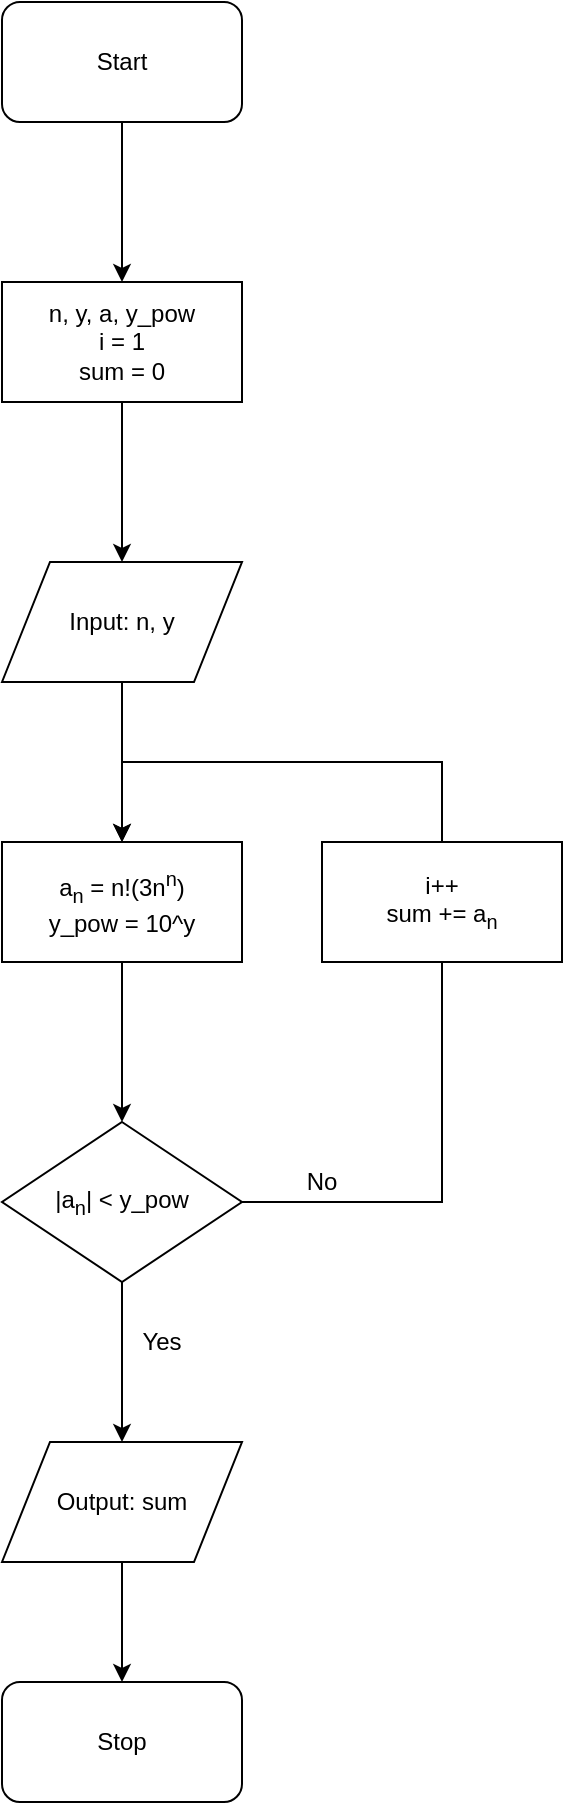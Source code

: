 <mxfile version="12.4.2" type="device" pages="1"><diagram id="_7vHC6qNqx0v2GgGOK0Z" name="Page-1"><mxGraphModel dx="852" dy="504" grid="1" gridSize="10" guides="1" tooltips="1" connect="1" arrows="1" fold="1" page="0" pageScale="1" pageWidth="1654" pageHeight="1169" math="0" shadow="0"><root><mxCell id="0"/><mxCell id="1" parent="0"/><mxCell id="a1WQJpAWHJ3ARtkhQiov-3" value="" style="edgeStyle=orthogonalEdgeStyle;rounded=0;orthogonalLoop=1;jettySize=auto;html=1;" parent="1" source="a1WQJpAWHJ3ARtkhQiov-1" edge="1"><mxGeometry relative="1" as="geometry"><mxPoint x="400" y="250" as="targetPoint"/></mxGeometry></mxCell><mxCell id="a1WQJpAWHJ3ARtkhQiov-1" value="Start" style="rounded=1;whiteSpace=wrap;html=1;" parent="1" vertex="1"><mxGeometry x="340" y="110" width="120" height="60" as="geometry"/></mxCell><mxCell id="a1WQJpAWHJ3ARtkhQiov-6" value="" style="edgeStyle=orthogonalEdgeStyle;rounded=0;orthogonalLoop=1;jettySize=auto;html=1;entryX=0.5;entryY=0;entryDx=0;entryDy=0;" parent="1" source="a1WQJpAWHJ3ARtkhQiov-4" target="a1WQJpAWHJ3ARtkhQiov-7" edge="1"><mxGeometry relative="1" as="geometry"><mxPoint x="400" y="390" as="targetPoint"/></mxGeometry></mxCell><mxCell id="a1WQJpAWHJ3ARtkhQiov-4" value="n, y, a, y_pow&lt;br&gt;i = 1&lt;br&gt;sum = 0" style="rounded=0;whiteSpace=wrap;html=1;" parent="1" vertex="1"><mxGeometry x="340" y="250" width="120" height="60" as="geometry"/></mxCell><mxCell id="a1WQJpAWHJ3ARtkhQiov-9" value="" style="edgeStyle=orthogonalEdgeStyle;rounded=0;orthogonalLoop=1;jettySize=auto;html=1;" parent="1" source="a1WQJpAWHJ3ARtkhQiov-7" edge="1"><mxGeometry relative="1" as="geometry"><mxPoint x="400" y="530" as="targetPoint"/></mxGeometry></mxCell><mxCell id="a1WQJpAWHJ3ARtkhQiov-7" value="Input: n, y" style="shape=parallelogram;perimeter=parallelogramPerimeter;whiteSpace=wrap;html=1;" parent="1" vertex="1"><mxGeometry x="340" y="390" width="120" height="60" as="geometry"/></mxCell><mxCell id="a1WQJpAWHJ3ARtkhQiov-15" value="" style="edgeStyle=orthogonalEdgeStyle;rounded=0;orthogonalLoop=1;jettySize=auto;html=1;" parent="1" source="a1WQJpAWHJ3ARtkhQiov-13" edge="1"><mxGeometry relative="1" as="geometry"><mxPoint x="400" y="670" as="targetPoint"/></mxGeometry></mxCell><mxCell id="a1WQJpAWHJ3ARtkhQiov-13" value="a&lt;sub&gt;n&lt;/sub&gt; = n!(3n&lt;sup&gt;n&lt;/sup&gt;)&lt;br&gt;y_pow = 10^y" style="rounded=0;whiteSpace=wrap;html=1;" parent="1" vertex="1"><mxGeometry x="340" y="530" width="120" height="60" as="geometry"/></mxCell><mxCell id="a1WQJpAWHJ3ARtkhQiov-17" style="edgeStyle=orthogonalEdgeStyle;rounded=0;orthogonalLoop=1;jettySize=auto;html=1;entryX=0.5;entryY=0;entryDx=0;entryDy=0;" parent="1" source="a1WQJpAWHJ3ARtkhQiov-16" target="a1WQJpAWHJ3ARtkhQiov-13" edge="1"><mxGeometry relative="1" as="geometry"><mxPoint x="500" y="470" as="targetPoint"/><Array as="points"><mxPoint x="560" y="710"/><mxPoint x="560" y="490"/><mxPoint x="400" y="490"/></Array></mxGeometry></mxCell><mxCell id="a1WQJpAWHJ3ARtkhQiov-20" value="" style="edgeStyle=orthogonalEdgeStyle;rounded=0;orthogonalLoop=1;jettySize=auto;html=1;" parent="1" source="a1WQJpAWHJ3ARtkhQiov-16" edge="1"><mxGeometry relative="1" as="geometry"><mxPoint x="400" y="830" as="targetPoint"/></mxGeometry></mxCell><mxCell id="a1WQJpAWHJ3ARtkhQiov-16" value="|a&lt;sub&gt;n&lt;/sub&gt;| &amp;lt; y_pow" style="rhombus;whiteSpace=wrap;html=1;" parent="1" vertex="1"><mxGeometry x="340" y="670" width="120" height="80" as="geometry"/></mxCell><mxCell id="a1WQJpAWHJ3ARtkhQiov-18" value="No" style="text;html=1;strokeColor=none;fillColor=none;align=center;verticalAlign=middle;whiteSpace=wrap;rounded=0;" parent="1" vertex="1"><mxGeometry x="480" y="690" width="40" height="20" as="geometry"/></mxCell><mxCell id="a1WQJpAWHJ3ARtkhQiov-21" value="i++&lt;br&gt;sum += a&lt;sub&gt;n&lt;/sub&gt;" style="rounded=0;whiteSpace=wrap;html=1;" parent="1" vertex="1"><mxGeometry x="500" y="530" width="120" height="60" as="geometry"/></mxCell><mxCell id="a1WQJpAWHJ3ARtkhQiov-22" value="Yes" style="text;html=1;strokeColor=none;fillColor=none;align=center;verticalAlign=middle;whiteSpace=wrap;rounded=0;" parent="1" vertex="1"><mxGeometry x="400" y="770" width="40" height="20" as="geometry"/></mxCell><mxCell id="a1WQJpAWHJ3ARtkhQiov-25" value="Stop" style="rounded=1;whiteSpace=wrap;html=1;" parent="1" vertex="1"><mxGeometry x="340" y="950" width="120" height="60" as="geometry"/></mxCell><mxCell id="YPMiNMYDU-UTOHiBD5Kq-2" value="" style="edgeStyle=orthogonalEdgeStyle;rounded=0;orthogonalLoop=1;jettySize=auto;html=1;" edge="1" parent="1" source="YPMiNMYDU-UTOHiBD5Kq-1" target="a1WQJpAWHJ3ARtkhQiov-25"><mxGeometry relative="1" as="geometry"/></mxCell><mxCell id="YPMiNMYDU-UTOHiBD5Kq-1" value="Output: sum" style="shape=parallelogram;perimeter=parallelogramPerimeter;whiteSpace=wrap;html=1;" vertex="1" parent="1"><mxGeometry x="340" y="830" width="120" height="60" as="geometry"/></mxCell></root></mxGraphModel></diagram></mxfile>